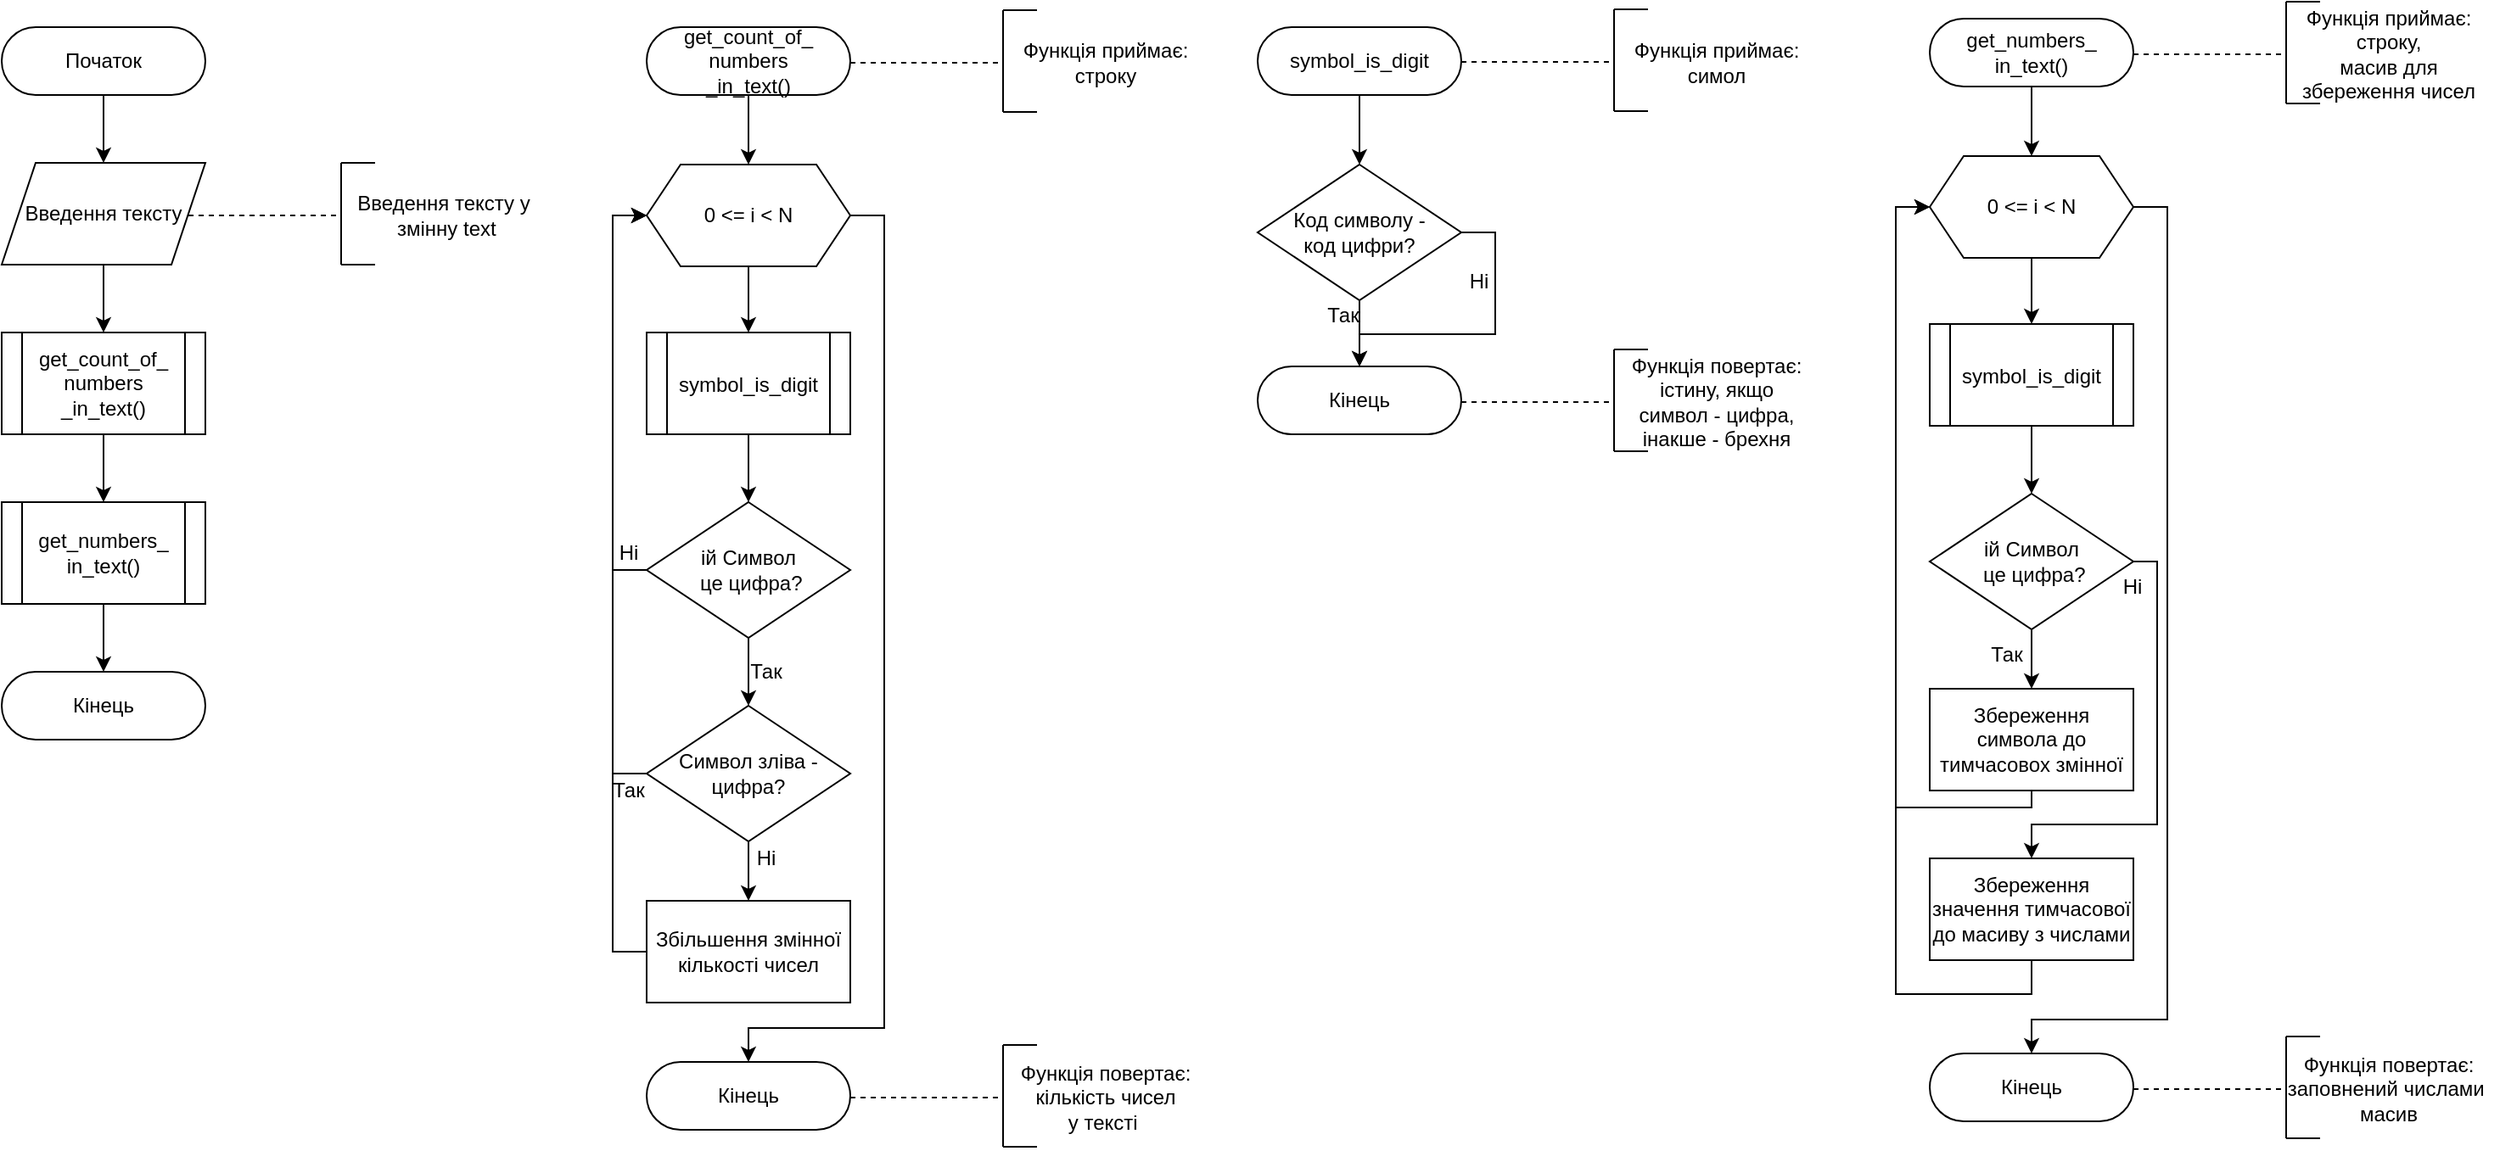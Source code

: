 <mxfile version="13.9.9" type="device"><diagram id="YR4Ir60AO3KB4IdDvbvG" name="Страница 1"><mxGraphModel dx="487" dy="282" grid="1" gridSize="10" guides="1" tooltips="1" connect="1" arrows="1" fold="1" page="1" pageScale="1" pageWidth="827" pageHeight="1169" math="0" shadow="0"><root><mxCell id="0"/><mxCell id="1" parent="0"/><mxCell id="NVFIzu6971Mx9-L01Tfx-3" style="edgeStyle=orthogonalEdgeStyle;rounded=0;orthogonalLoop=1;jettySize=auto;html=1;entryX=0.5;entryY=0;entryDx=0;entryDy=0;" edge="1" parent="1" source="NVFIzu6971Mx9-L01Tfx-1" target="NVFIzu6971Mx9-L01Tfx-2"><mxGeometry relative="1" as="geometry"/></mxCell><mxCell id="NVFIzu6971Mx9-L01Tfx-1" value="Початок" style="rounded=1;whiteSpace=wrap;html=1;arcSize=50;" vertex="1" parent="1"><mxGeometry x="60" y="40" width="120" height="40" as="geometry"/></mxCell><mxCell id="NVFIzu6971Mx9-L01Tfx-6" style="edgeStyle=orthogonalEdgeStyle;rounded=0;orthogonalLoop=1;jettySize=auto;html=1;entryX=0.5;entryY=0;entryDx=0;entryDy=0;" edge="1" parent="1" source="NVFIzu6971Mx9-L01Tfx-2" target="NVFIzu6971Mx9-L01Tfx-4"><mxGeometry relative="1" as="geometry"/></mxCell><mxCell id="NVFIzu6971Mx9-L01Tfx-2" value="Введення тексту" style="shape=parallelogram;perimeter=parallelogramPerimeter;whiteSpace=wrap;html=1;fixedSize=1;" vertex="1" parent="1"><mxGeometry x="60" y="120" width="120" height="60" as="geometry"/></mxCell><mxCell id="NVFIzu6971Mx9-L01Tfx-8" style="edgeStyle=orthogonalEdgeStyle;rounded=0;orthogonalLoop=1;jettySize=auto;html=1;entryX=0.5;entryY=0;entryDx=0;entryDy=0;" edge="1" parent="1" source="NVFIzu6971Mx9-L01Tfx-4" target="NVFIzu6971Mx9-L01Tfx-7"><mxGeometry relative="1" as="geometry"/></mxCell><mxCell id="NVFIzu6971Mx9-L01Tfx-4" value="get_count_of_&lt;br&gt;numbers&lt;br&gt;_in_text()" style="shape=process;whiteSpace=wrap;html=1;backgroundOutline=1;" vertex="1" parent="1"><mxGeometry x="60" y="220" width="120" height="60" as="geometry"/></mxCell><mxCell id="NVFIzu6971Mx9-L01Tfx-10" style="edgeStyle=orthogonalEdgeStyle;rounded=0;orthogonalLoop=1;jettySize=auto;html=1;entryX=0.5;entryY=0;entryDx=0;entryDy=0;" edge="1" parent="1" source="NVFIzu6971Mx9-L01Tfx-7" target="NVFIzu6971Mx9-L01Tfx-9"><mxGeometry relative="1" as="geometry"/></mxCell><mxCell id="NVFIzu6971Mx9-L01Tfx-7" value="get_numbers_&lt;br&gt;in_text()" style="shape=process;whiteSpace=wrap;html=1;backgroundOutline=1;" vertex="1" parent="1"><mxGeometry x="60" y="320" width="120" height="60" as="geometry"/></mxCell><mxCell id="NVFIzu6971Mx9-L01Tfx-9" value="Кінець" style="rounded=1;whiteSpace=wrap;html=1;arcSize=50;" vertex="1" parent="1"><mxGeometry x="60" y="420" width="120" height="40" as="geometry"/></mxCell><mxCell id="NVFIzu6971Mx9-L01Tfx-11" value="" style="endArrow=none;dashed=1;html=1;exitX=1;exitY=0.5;exitDx=0;exitDy=0;fontFamily=Times New Roman;fontSize=12;" edge="1" parent="1"><mxGeometry width="50" height="50" relative="1" as="geometry"><mxPoint x="170" y="151.0" as="sourcePoint"/><mxPoint x="260" y="151.0" as="targetPoint"/></mxGeometry></mxCell><mxCell id="NVFIzu6971Mx9-L01Tfx-12" value="" style="endArrow=none;html=1;fontFamily=Times New Roman;fontSize=12;" edge="1" parent="1"><mxGeometry width="50" height="50" relative="1" as="geometry"><mxPoint x="260" y="180" as="sourcePoint"/><mxPoint x="260" y="120" as="targetPoint"/><Array as="points"/></mxGeometry></mxCell><mxCell id="NVFIzu6971Mx9-L01Tfx-13" value="" style="endArrow=none;html=1;fontFamily=Times New Roman;fontSize=12;" edge="1" parent="1"><mxGeometry width="50" height="50" relative="1" as="geometry"><mxPoint x="260" y="180" as="sourcePoint"/><mxPoint x="280" y="180" as="targetPoint"/><Array as="points"><mxPoint x="280" y="180"/></Array></mxGeometry></mxCell><mxCell id="NVFIzu6971Mx9-L01Tfx-14" value="" style="endArrow=none;html=1;fontFamily=Times New Roman;fontSize=12;" edge="1" parent="1"><mxGeometry width="50" height="50" relative="1" as="geometry"><mxPoint x="260" y="120" as="sourcePoint"/><mxPoint x="280" y="120" as="targetPoint"/></mxGeometry></mxCell><mxCell id="NVFIzu6971Mx9-L01Tfx-15" value="Введення тексту у&lt;br&gt;&amp;nbsp;змінну text" style="text;html=1;align=center;verticalAlign=middle;resizable=0;points=[];autosize=1;" vertex="1" parent="1"><mxGeometry x="260" y="136" width="120" height="30" as="geometry"/></mxCell><mxCell id="NVFIzu6971Mx9-L01Tfx-24" style="edgeStyle=orthogonalEdgeStyle;rounded=0;orthogonalLoop=1;jettySize=auto;html=1;entryX=0.5;entryY=0;entryDx=0;entryDy=0;" edge="1" parent="1" source="NVFIzu6971Mx9-L01Tfx-17" target="NVFIzu6971Mx9-L01Tfx-23"><mxGeometry relative="1" as="geometry"/></mxCell><mxCell id="NVFIzu6971Mx9-L01Tfx-17" value="get_count_of_&lt;br&gt;numbers&lt;br&gt;_in_text()" style="rounded=1;whiteSpace=wrap;html=1;arcSize=50;" vertex="1" parent="1"><mxGeometry x="440" y="40" width="120" height="40" as="geometry"/></mxCell><mxCell id="NVFIzu6971Mx9-L01Tfx-18" value="" style="endArrow=none;dashed=1;html=1;exitX=1;exitY=0.5;exitDx=0;exitDy=0;fontFamily=Times New Roman;fontSize=12;" edge="1" parent="1"><mxGeometry width="50" height="50" relative="1" as="geometry"><mxPoint x="560" y="61.0" as="sourcePoint"/><mxPoint x="650" y="61.0" as="targetPoint"/></mxGeometry></mxCell><mxCell id="NVFIzu6971Mx9-L01Tfx-19" value="" style="endArrow=none;html=1;fontFamily=Times New Roman;fontSize=12;" edge="1" parent="1"><mxGeometry width="50" height="50" relative="1" as="geometry"><mxPoint x="650" y="90" as="sourcePoint"/><mxPoint x="650" y="30" as="targetPoint"/><Array as="points"/></mxGeometry></mxCell><mxCell id="NVFIzu6971Mx9-L01Tfx-20" value="" style="endArrow=none;html=1;fontFamily=Times New Roman;fontSize=12;" edge="1" parent="1"><mxGeometry width="50" height="50" relative="1" as="geometry"><mxPoint x="650" y="90" as="sourcePoint"/><mxPoint x="670" y="90" as="targetPoint"/><Array as="points"><mxPoint x="670" y="90.0"/></Array></mxGeometry></mxCell><mxCell id="NVFIzu6971Mx9-L01Tfx-21" value="" style="endArrow=none;html=1;fontFamily=Times New Roman;fontSize=12;" edge="1" parent="1"><mxGeometry width="50" height="50" relative="1" as="geometry"><mxPoint x="650" y="30" as="sourcePoint"/><mxPoint x="670" y="30" as="targetPoint"/></mxGeometry></mxCell><mxCell id="NVFIzu6971Mx9-L01Tfx-22" value="Функція приймає:&lt;br&gt;строку" style="text;html=1;align=center;verticalAlign=middle;resizable=0;points=[];autosize=1;" vertex="1" parent="1"><mxGeometry x="655" y="46.0" width="110" height="30" as="geometry"/></mxCell><mxCell id="NVFIzu6971Mx9-L01Tfx-26" style="edgeStyle=orthogonalEdgeStyle;rounded=0;orthogonalLoop=1;jettySize=auto;html=1;entryX=0.5;entryY=0;entryDx=0;entryDy=0;" edge="1" parent="1" source="NVFIzu6971Mx9-L01Tfx-23"><mxGeometry relative="1" as="geometry"><mxPoint x="500" y="220" as="targetPoint"/></mxGeometry></mxCell><mxCell id="NVFIzu6971Mx9-L01Tfx-47" style="edgeStyle=orthogonalEdgeStyle;rounded=0;orthogonalLoop=1;jettySize=auto;html=1;entryX=0.5;entryY=0;entryDx=0;entryDy=0;" edge="1" parent="1" source="NVFIzu6971Mx9-L01Tfx-23" target="NVFIzu6971Mx9-L01Tfx-46"><mxGeometry relative="1" as="geometry"><Array as="points"><mxPoint x="580" y="151"/><mxPoint x="580" y="630"/><mxPoint x="500" y="630"/></Array></mxGeometry></mxCell><mxCell id="NVFIzu6971Mx9-L01Tfx-23" value="0 &amp;lt;= i &amp;lt; N" style="shape=hexagon;perimeter=hexagonPerimeter2;whiteSpace=wrap;html=1;fixedSize=1;" vertex="1" parent="1"><mxGeometry x="440" y="121" width="120" height="60" as="geometry"/></mxCell><mxCell id="NVFIzu6971Mx9-L01Tfx-29" style="edgeStyle=orthogonalEdgeStyle;rounded=0;orthogonalLoop=1;jettySize=auto;html=1;entryX=0.5;entryY=0;entryDx=0;entryDy=0;" edge="1" parent="1" source="NVFIzu6971Mx9-L01Tfx-27" target="NVFIzu6971Mx9-L01Tfx-28"><mxGeometry relative="1" as="geometry"/></mxCell><mxCell id="NVFIzu6971Mx9-L01Tfx-27" value="&lt;div style=&quot;line-height: 16px&quot;&gt;&lt;span style=&quot;background-color: rgb(255 , 255 , 255)&quot;&gt;symbol_is_digit&lt;/span&gt;&lt;/div&gt;" style="shape=process;whiteSpace=wrap;html=1;backgroundOutline=1;" vertex="1" parent="1"><mxGeometry x="440" y="220" width="120" height="60" as="geometry"/></mxCell><mxCell id="NVFIzu6971Mx9-L01Tfx-31" style="edgeStyle=orthogonalEdgeStyle;rounded=0;orthogonalLoop=1;jettySize=auto;html=1;entryX=0.5;entryY=0;entryDx=0;entryDy=0;" edge="1" parent="1" source="NVFIzu6971Mx9-L01Tfx-28" target="NVFIzu6971Mx9-L01Tfx-30"><mxGeometry relative="1" as="geometry"/></mxCell><mxCell id="NVFIzu6971Mx9-L01Tfx-42" style="edgeStyle=orthogonalEdgeStyle;rounded=0;orthogonalLoop=1;jettySize=auto;html=1;entryX=0;entryY=0.5;entryDx=0;entryDy=0;" edge="1" parent="1" source="NVFIzu6971Mx9-L01Tfx-28" target="NVFIzu6971Mx9-L01Tfx-23"><mxGeometry relative="1" as="geometry"><Array as="points"><mxPoint x="420" y="360"/><mxPoint x="420" y="151"/></Array></mxGeometry></mxCell><mxCell id="NVFIzu6971Mx9-L01Tfx-28" value="iй Символ&lt;br&gt;&amp;nbsp;це цифра?" style="rhombus;whiteSpace=wrap;html=1;" vertex="1" parent="1"><mxGeometry x="440" y="320" width="120" height="80" as="geometry"/></mxCell><mxCell id="NVFIzu6971Mx9-L01Tfx-32" style="edgeStyle=orthogonalEdgeStyle;rounded=0;orthogonalLoop=1;jettySize=auto;html=1;entryX=0;entryY=0.5;entryDx=0;entryDy=0;" edge="1" parent="1" source="NVFIzu6971Mx9-L01Tfx-30" target="NVFIzu6971Mx9-L01Tfx-23"><mxGeometry relative="1" as="geometry"><Array as="points"><mxPoint x="420" y="480"/><mxPoint x="420" y="151"/></Array></mxGeometry></mxCell><mxCell id="NVFIzu6971Mx9-L01Tfx-39" style="edgeStyle=orthogonalEdgeStyle;rounded=0;orthogonalLoop=1;jettySize=auto;html=1;entryX=0.5;entryY=0;entryDx=0;entryDy=0;" edge="1" parent="1" source="NVFIzu6971Mx9-L01Tfx-30" target="NVFIzu6971Mx9-L01Tfx-37"><mxGeometry relative="1" as="geometry"/></mxCell><mxCell id="NVFIzu6971Mx9-L01Tfx-30" value="Символ зліва -&lt;br&gt;цифра?" style="rhombus;whiteSpace=wrap;html=1;" vertex="1" parent="1"><mxGeometry x="440" y="440" width="120" height="80" as="geometry"/></mxCell><mxCell id="NVFIzu6971Mx9-L01Tfx-35" value="Так" style="text;html=1;align=center;verticalAlign=middle;resizable=0;points=[];autosize=1;" vertex="1" parent="1"><mxGeometry x="414" y="480" width="30" height="20" as="geometry"/></mxCell><mxCell id="NVFIzu6971Mx9-L01Tfx-36" value="Так" style="text;html=1;align=center;verticalAlign=middle;resizable=0;points=[];autosize=1;" vertex="1" parent="1"><mxGeometry x="495" y="410" width="30" height="20" as="geometry"/></mxCell><mxCell id="NVFIzu6971Mx9-L01Tfx-45" style="edgeStyle=orthogonalEdgeStyle;rounded=0;orthogonalLoop=1;jettySize=auto;html=1;entryX=0;entryY=0.5;entryDx=0;entryDy=0;" edge="1" parent="1" source="NVFIzu6971Mx9-L01Tfx-37" target="NVFIzu6971Mx9-L01Tfx-23"><mxGeometry relative="1" as="geometry"><Array as="points"><mxPoint x="420" y="585"/><mxPoint x="420" y="151"/></Array></mxGeometry></mxCell><mxCell id="NVFIzu6971Mx9-L01Tfx-37" value="Збільшення змінної кількості чисел" style="rounded=0;whiteSpace=wrap;html=1;" vertex="1" parent="1"><mxGeometry x="440" y="555" width="120" height="60" as="geometry"/></mxCell><mxCell id="NVFIzu6971Mx9-L01Tfx-40" value="Ні" style="text;html=1;align=center;verticalAlign=middle;resizable=0;points=[];autosize=1;" vertex="1" parent="1"><mxGeometry x="495" y="520" width="30" height="20" as="geometry"/></mxCell><mxCell id="NVFIzu6971Mx9-L01Tfx-43" value="Ні" style="text;html=1;align=center;verticalAlign=middle;resizable=0;points=[];autosize=1;" vertex="1" parent="1"><mxGeometry x="414" y="340" width="30" height="20" as="geometry"/></mxCell><mxCell id="NVFIzu6971Mx9-L01Tfx-46" value="Кінець" style="rounded=1;whiteSpace=wrap;html=1;arcSize=50;" vertex="1" parent="1"><mxGeometry x="440" y="650" width="120" height="40" as="geometry"/></mxCell><mxCell id="NVFIzu6971Mx9-L01Tfx-48" value="" style="endArrow=none;dashed=1;html=1;exitX=1;exitY=0.5;exitDx=0;exitDy=0;fontFamily=Times New Roman;fontSize=12;" edge="1" parent="1"><mxGeometry width="50" height="50" relative="1" as="geometry"><mxPoint x="560" y="671" as="sourcePoint"/><mxPoint x="650" y="671" as="targetPoint"/></mxGeometry></mxCell><mxCell id="NVFIzu6971Mx9-L01Tfx-49" value="" style="endArrow=none;html=1;fontFamily=Times New Roman;fontSize=12;" edge="1" parent="1"><mxGeometry width="50" height="50" relative="1" as="geometry"><mxPoint x="650" y="700" as="sourcePoint"/><mxPoint x="650" y="640" as="targetPoint"/><Array as="points"/></mxGeometry></mxCell><mxCell id="NVFIzu6971Mx9-L01Tfx-50" value="" style="endArrow=none;html=1;fontFamily=Times New Roman;fontSize=12;" edge="1" parent="1"><mxGeometry width="50" height="50" relative="1" as="geometry"><mxPoint x="650" y="700" as="sourcePoint"/><mxPoint x="670" y="700" as="targetPoint"/><Array as="points"><mxPoint x="670" y="700"/></Array></mxGeometry></mxCell><mxCell id="NVFIzu6971Mx9-L01Tfx-51" value="" style="endArrow=none;html=1;fontFamily=Times New Roman;fontSize=12;" edge="1" parent="1"><mxGeometry width="50" height="50" relative="1" as="geometry"><mxPoint x="650" y="640" as="sourcePoint"/><mxPoint x="670" y="640" as="targetPoint"/></mxGeometry></mxCell><mxCell id="NVFIzu6971Mx9-L01Tfx-52" value="Функція повертає:&lt;br&gt;кількість чисел &lt;br&gt;у тексті&amp;nbsp;" style="text;html=1;align=center;verticalAlign=middle;resizable=0;points=[];autosize=1;" vertex="1" parent="1"><mxGeometry x="650" y="646" width="120" height="50" as="geometry"/></mxCell><mxCell id="NVFIzu6971Mx9-L01Tfx-55" style="edgeStyle=orthogonalEdgeStyle;rounded=0;orthogonalLoop=1;jettySize=auto;html=1;entryX=0.5;entryY=0;entryDx=0;entryDy=0;" edge="1" parent="1" source="NVFIzu6971Mx9-L01Tfx-53" target="NVFIzu6971Mx9-L01Tfx-54"><mxGeometry relative="1" as="geometry"/></mxCell><mxCell id="NVFIzu6971Mx9-L01Tfx-53" value="&lt;span style=&quot;background-color: rgb(255 , 255 , 255)&quot;&gt;symbol_is_digit&lt;/span&gt;" style="rounded=1;whiteSpace=wrap;html=1;arcSize=50;" vertex="1" parent="1"><mxGeometry x="800" y="40" width="120" height="40" as="geometry"/></mxCell><mxCell id="NVFIzu6971Mx9-L01Tfx-57" style="edgeStyle=orthogonalEdgeStyle;rounded=0;orthogonalLoop=1;jettySize=auto;html=1;entryX=0.5;entryY=0;entryDx=0;entryDy=0;" edge="1" parent="1" source="NVFIzu6971Mx9-L01Tfx-54" target="NVFIzu6971Mx9-L01Tfx-56"><mxGeometry relative="1" as="geometry"/></mxCell><mxCell id="NVFIzu6971Mx9-L01Tfx-58" style="edgeStyle=orthogonalEdgeStyle;rounded=0;orthogonalLoop=1;jettySize=auto;html=1;entryX=0.5;entryY=0;entryDx=0;entryDy=0;" edge="1" parent="1" source="NVFIzu6971Mx9-L01Tfx-54" target="NVFIzu6971Mx9-L01Tfx-56"><mxGeometry relative="1" as="geometry"><Array as="points"><mxPoint x="940" y="161"/><mxPoint x="940" y="221"/><mxPoint x="860" y="221"/></Array></mxGeometry></mxCell><mxCell id="NVFIzu6971Mx9-L01Tfx-54" value="Код символу -&lt;br&gt;код цифри?" style="rhombus;whiteSpace=wrap;html=1;" vertex="1" parent="1"><mxGeometry x="800" y="121" width="120" height="80" as="geometry"/></mxCell><mxCell id="NVFIzu6971Mx9-L01Tfx-56" value="Кінець" style="rounded=1;whiteSpace=wrap;html=1;arcSize=50;" vertex="1" parent="1"><mxGeometry x="800" y="240" width="120" height="40" as="geometry"/></mxCell><mxCell id="NVFIzu6971Mx9-L01Tfx-59" value="Так" style="text;html=1;align=center;verticalAlign=middle;resizable=0;points=[];autosize=1;" vertex="1" parent="1"><mxGeometry x="835" y="200" width="30" height="20" as="geometry"/></mxCell><mxCell id="NVFIzu6971Mx9-L01Tfx-60" value="Ні" style="text;html=1;align=center;verticalAlign=middle;resizable=0;points=[];autosize=1;" vertex="1" parent="1"><mxGeometry x="915" y="180" width="30" height="20" as="geometry"/></mxCell><mxCell id="NVFIzu6971Mx9-L01Tfx-61" value="" style="endArrow=none;dashed=1;html=1;exitX=1;exitY=0.5;exitDx=0;exitDy=0;fontFamily=Times New Roman;fontSize=12;" edge="1" parent="1"><mxGeometry width="50" height="50" relative="1" as="geometry"><mxPoint x="920" y="261.0" as="sourcePoint"/><mxPoint x="1010" y="261.0" as="targetPoint"/></mxGeometry></mxCell><mxCell id="NVFIzu6971Mx9-L01Tfx-62" value="" style="endArrow=none;html=1;fontFamily=Times New Roman;fontSize=12;" edge="1" parent="1"><mxGeometry width="50" height="50" relative="1" as="geometry"><mxPoint x="1010" y="290" as="sourcePoint"/><mxPoint x="1010" y="230" as="targetPoint"/><Array as="points"/></mxGeometry></mxCell><mxCell id="NVFIzu6971Mx9-L01Tfx-63" value="" style="endArrow=none;html=1;fontFamily=Times New Roman;fontSize=12;" edge="1" parent="1"><mxGeometry width="50" height="50" relative="1" as="geometry"><mxPoint x="1010" y="290" as="sourcePoint"/><mxPoint x="1030" y="290" as="targetPoint"/><Array as="points"><mxPoint x="1030" y="290"/></Array></mxGeometry></mxCell><mxCell id="NVFIzu6971Mx9-L01Tfx-64" value="" style="endArrow=none;html=1;fontFamily=Times New Roman;fontSize=12;" edge="1" parent="1"><mxGeometry width="50" height="50" relative="1" as="geometry"><mxPoint x="1010" y="230" as="sourcePoint"/><mxPoint x="1030" y="230" as="targetPoint"/></mxGeometry></mxCell><mxCell id="NVFIzu6971Mx9-L01Tfx-65" value="Функція повертає:&lt;br&gt;істину, якщо &lt;br&gt;символ - цифра,&lt;br&gt;інакше - брехня" style="text;html=1;align=center;verticalAlign=middle;resizable=0;points=[];autosize=1;" vertex="1" parent="1"><mxGeometry x="1010" y="231" width="120" height="60" as="geometry"/></mxCell><mxCell id="NVFIzu6971Mx9-L01Tfx-66" value="" style="endArrow=none;dashed=1;html=1;exitX=1;exitY=0.5;exitDx=0;exitDy=0;fontFamily=Times New Roman;fontSize=12;" edge="1" parent="1"><mxGeometry width="50" height="50" relative="1" as="geometry"><mxPoint x="920" y="60.5" as="sourcePoint"/><mxPoint x="1010" y="60.5" as="targetPoint"/></mxGeometry></mxCell><mxCell id="NVFIzu6971Mx9-L01Tfx-67" value="" style="endArrow=none;html=1;fontFamily=Times New Roman;fontSize=12;" edge="1" parent="1"><mxGeometry width="50" height="50" relative="1" as="geometry"><mxPoint x="1010" y="89.5" as="sourcePoint"/><mxPoint x="1010" y="29.5" as="targetPoint"/><Array as="points"/></mxGeometry></mxCell><mxCell id="NVFIzu6971Mx9-L01Tfx-68" value="" style="endArrow=none;html=1;fontFamily=Times New Roman;fontSize=12;" edge="1" parent="1"><mxGeometry width="50" height="50" relative="1" as="geometry"><mxPoint x="1010" y="89.5" as="sourcePoint"/><mxPoint x="1030" y="89.5" as="targetPoint"/><Array as="points"><mxPoint x="1030" y="89.5"/></Array></mxGeometry></mxCell><mxCell id="NVFIzu6971Mx9-L01Tfx-69" value="" style="endArrow=none;html=1;fontFamily=Times New Roman;fontSize=12;" edge="1" parent="1"><mxGeometry width="50" height="50" relative="1" as="geometry"><mxPoint x="1010" y="29.5" as="sourcePoint"/><mxPoint x="1030" y="29.5" as="targetPoint"/></mxGeometry></mxCell><mxCell id="NVFIzu6971Mx9-L01Tfx-70" value="Функція приймає:&lt;br&gt;симол" style="text;html=1;align=center;verticalAlign=middle;resizable=0;points=[];autosize=1;" vertex="1" parent="1"><mxGeometry x="1015" y="45.5" width="110" height="30" as="geometry"/></mxCell><mxCell id="NVFIzu6971Mx9-L01Tfx-71" style="edgeStyle=orthogonalEdgeStyle;rounded=0;orthogonalLoop=1;jettySize=auto;html=1;entryX=0.5;entryY=0;entryDx=0;entryDy=0;" edge="1" parent="1" source="NVFIzu6971Mx9-L01Tfx-72" target="NVFIzu6971Mx9-L01Tfx-80"><mxGeometry relative="1" as="geometry"/></mxCell><mxCell id="NVFIzu6971Mx9-L01Tfx-72" value="get_numbers_&lt;br&gt;in_text()" style="rounded=1;whiteSpace=wrap;html=1;arcSize=50;" vertex="1" parent="1"><mxGeometry x="1196" y="35" width="120" height="40" as="geometry"/></mxCell><mxCell id="NVFIzu6971Mx9-L01Tfx-73" value="" style="endArrow=none;dashed=1;html=1;exitX=1;exitY=0.5;exitDx=0;exitDy=0;fontFamily=Times New Roman;fontSize=12;" edge="1" parent="1"><mxGeometry width="50" height="50" relative="1" as="geometry"><mxPoint x="1316" y="56" as="sourcePoint"/><mxPoint x="1406" y="56" as="targetPoint"/></mxGeometry></mxCell><mxCell id="NVFIzu6971Mx9-L01Tfx-74" value="" style="endArrow=none;html=1;fontFamily=Times New Roman;fontSize=12;" edge="1" parent="1"><mxGeometry width="50" height="50" relative="1" as="geometry"><mxPoint x="1406" y="85" as="sourcePoint"/><mxPoint x="1406" y="25" as="targetPoint"/><Array as="points"/></mxGeometry></mxCell><mxCell id="NVFIzu6971Mx9-L01Tfx-75" value="" style="endArrow=none;html=1;fontFamily=Times New Roman;fontSize=12;" edge="1" parent="1"><mxGeometry width="50" height="50" relative="1" as="geometry"><mxPoint x="1406" y="85" as="sourcePoint"/><mxPoint x="1426" y="85" as="targetPoint"/><Array as="points"><mxPoint x="1426" y="85.0"/></Array></mxGeometry></mxCell><mxCell id="NVFIzu6971Mx9-L01Tfx-76" value="" style="endArrow=none;html=1;fontFamily=Times New Roman;fontSize=12;" edge="1" parent="1"><mxGeometry width="50" height="50" relative="1" as="geometry"><mxPoint x="1406" y="25" as="sourcePoint"/><mxPoint x="1426" y="25" as="targetPoint"/></mxGeometry></mxCell><mxCell id="NVFIzu6971Mx9-L01Tfx-77" value="Функція приймає:&lt;br&gt;строку,&lt;br&gt;масив для &lt;br&gt;збереження чисел" style="text;html=1;align=center;verticalAlign=middle;resizable=0;points=[];autosize=1;" vertex="1" parent="1"><mxGeometry x="1406" y="26.0" width="120" height="60" as="geometry"/></mxCell><mxCell id="NVFIzu6971Mx9-L01Tfx-78" style="edgeStyle=orthogonalEdgeStyle;rounded=0;orthogonalLoop=1;jettySize=auto;html=1;entryX=0.5;entryY=0;entryDx=0;entryDy=0;" edge="1" parent="1" source="NVFIzu6971Mx9-L01Tfx-80"><mxGeometry relative="1" as="geometry"><mxPoint x="1256" y="215" as="targetPoint"/></mxGeometry></mxCell><mxCell id="NVFIzu6971Mx9-L01Tfx-79" style="edgeStyle=orthogonalEdgeStyle;rounded=0;orthogonalLoop=1;jettySize=auto;html=1;entryX=0.5;entryY=0;entryDx=0;entryDy=0;" edge="1" parent="1" source="NVFIzu6971Mx9-L01Tfx-80" target="NVFIzu6971Mx9-L01Tfx-95"><mxGeometry relative="1" as="geometry"><Array as="points"><mxPoint x="1336" y="146"/><mxPoint x="1336" y="625"/><mxPoint x="1256" y="625"/></Array></mxGeometry></mxCell><mxCell id="NVFIzu6971Mx9-L01Tfx-80" value="0 &amp;lt;= i &amp;lt; N" style="shape=hexagon;perimeter=hexagonPerimeter2;whiteSpace=wrap;html=1;fixedSize=1;" vertex="1" parent="1"><mxGeometry x="1196" y="116" width="120" height="60" as="geometry"/></mxCell><mxCell id="NVFIzu6971Mx9-L01Tfx-81" style="edgeStyle=orthogonalEdgeStyle;rounded=0;orthogonalLoop=1;jettySize=auto;html=1;entryX=0.5;entryY=0;entryDx=0;entryDy=0;" edge="1" parent="1" source="NVFIzu6971Mx9-L01Tfx-82" target="NVFIzu6971Mx9-L01Tfx-85"><mxGeometry relative="1" as="geometry"/></mxCell><mxCell id="NVFIzu6971Mx9-L01Tfx-82" value="&lt;div style=&quot;line-height: 16px&quot;&gt;&lt;span style=&quot;background-color: rgb(255 , 255 , 255)&quot;&gt;symbol_is_digit&lt;/span&gt;&lt;/div&gt;" style="shape=process;whiteSpace=wrap;html=1;backgroundOutline=1;" vertex="1" parent="1"><mxGeometry x="1196" y="215" width="120" height="60" as="geometry"/></mxCell><mxCell id="NVFIzu6971Mx9-L01Tfx-101" style="edgeStyle=orthogonalEdgeStyle;rounded=0;orthogonalLoop=1;jettySize=auto;html=1;entryX=0.5;entryY=0;entryDx=0;entryDy=0;" edge="1" parent="1" source="NVFIzu6971Mx9-L01Tfx-85" target="NVFIzu6971Mx9-L01Tfx-92"><mxGeometry relative="1" as="geometry"/></mxCell><mxCell id="NVFIzu6971Mx9-L01Tfx-105" style="edgeStyle=orthogonalEdgeStyle;rounded=0;orthogonalLoop=1;jettySize=auto;html=1;entryX=0.5;entryY=0;entryDx=0;entryDy=0;" edge="1" parent="1" source="NVFIzu6971Mx9-L01Tfx-85" target="NVFIzu6971Mx9-L01Tfx-104"><mxGeometry relative="1" as="geometry"><Array as="points"><mxPoint x="1330" y="355"/><mxPoint x="1330" y="510"/><mxPoint x="1256" y="510"/></Array></mxGeometry></mxCell><mxCell id="NVFIzu6971Mx9-L01Tfx-85" value="iй Символ&lt;br&gt;&amp;nbsp;це цифра?" style="rhombus;whiteSpace=wrap;html=1;" vertex="1" parent="1"><mxGeometry x="1196" y="315" width="120" height="80" as="geometry"/></mxCell><mxCell id="NVFIzu6971Mx9-L01Tfx-107" style="edgeStyle=orthogonalEdgeStyle;rounded=0;orthogonalLoop=1;jettySize=auto;html=1;entryX=0;entryY=0.5;entryDx=0;entryDy=0;" edge="1" parent="1" source="NVFIzu6971Mx9-L01Tfx-92" target="NVFIzu6971Mx9-L01Tfx-80"><mxGeometry relative="1" as="geometry"><Array as="points"><mxPoint x="1256" y="500"/><mxPoint x="1176" y="500"/><mxPoint x="1176" y="146"/></Array></mxGeometry></mxCell><mxCell id="NVFIzu6971Mx9-L01Tfx-92" value="Збереження символа до тимчасовох змінної" style="rounded=0;whiteSpace=wrap;html=1;" vertex="1" parent="1"><mxGeometry x="1196" y="430" width="120" height="60" as="geometry"/></mxCell><mxCell id="NVFIzu6971Mx9-L01Tfx-95" value="Кінець" style="rounded=1;whiteSpace=wrap;html=1;arcSize=50;" vertex="1" parent="1"><mxGeometry x="1196" y="645" width="120" height="40" as="geometry"/></mxCell><mxCell id="NVFIzu6971Mx9-L01Tfx-96" value="" style="endArrow=none;dashed=1;html=1;exitX=1;exitY=0.5;exitDx=0;exitDy=0;fontFamily=Times New Roman;fontSize=12;" edge="1" parent="1"><mxGeometry width="50" height="50" relative="1" as="geometry"><mxPoint x="1316" y="666" as="sourcePoint"/><mxPoint x="1406" y="666" as="targetPoint"/></mxGeometry></mxCell><mxCell id="NVFIzu6971Mx9-L01Tfx-97" value="" style="endArrow=none;html=1;fontFamily=Times New Roman;fontSize=12;" edge="1" parent="1"><mxGeometry width="50" height="50" relative="1" as="geometry"><mxPoint x="1406" y="695" as="sourcePoint"/><mxPoint x="1406" y="635" as="targetPoint"/><Array as="points"/></mxGeometry></mxCell><mxCell id="NVFIzu6971Mx9-L01Tfx-98" value="" style="endArrow=none;html=1;fontFamily=Times New Roman;fontSize=12;" edge="1" parent="1"><mxGeometry width="50" height="50" relative="1" as="geometry"><mxPoint x="1406" y="695" as="sourcePoint"/><mxPoint x="1426" y="695" as="targetPoint"/><Array as="points"><mxPoint x="1426" y="695"/></Array></mxGeometry></mxCell><mxCell id="NVFIzu6971Mx9-L01Tfx-99" value="" style="endArrow=none;html=1;fontFamily=Times New Roman;fontSize=12;" edge="1" parent="1"><mxGeometry width="50" height="50" relative="1" as="geometry"><mxPoint x="1406" y="635" as="sourcePoint"/><mxPoint x="1426" y="635" as="targetPoint"/></mxGeometry></mxCell><mxCell id="NVFIzu6971Mx9-L01Tfx-100" value="Функція повертає:&lt;br&gt;заповнений числами&amp;nbsp;&lt;br&gt;масив" style="text;html=1;align=center;verticalAlign=middle;resizable=0;points=[];autosize=1;" vertex="1" parent="1"><mxGeometry x="1401" y="641" width="130" height="50" as="geometry"/></mxCell><mxCell id="NVFIzu6971Mx9-L01Tfx-102" value="Так" style="text;html=1;align=center;verticalAlign=middle;resizable=0;points=[];autosize=1;" vertex="1" parent="1"><mxGeometry x="1226" y="400" width="30" height="20" as="geometry"/></mxCell><mxCell id="NVFIzu6971Mx9-L01Tfx-108" style="edgeStyle=orthogonalEdgeStyle;rounded=0;orthogonalLoop=1;jettySize=auto;html=1;entryX=0;entryY=0.5;entryDx=0;entryDy=0;" edge="1" parent="1" source="NVFIzu6971Mx9-L01Tfx-104" target="NVFIzu6971Mx9-L01Tfx-80"><mxGeometry relative="1" as="geometry"><Array as="points"><mxPoint x="1256" y="610"/><mxPoint x="1176" y="610"/><mxPoint x="1176" y="146"/></Array></mxGeometry></mxCell><mxCell id="NVFIzu6971Mx9-L01Tfx-104" value="Збереження значення тимчасової до масиву з числами" style="rounded=0;whiteSpace=wrap;html=1;" vertex="1" parent="1"><mxGeometry x="1196" y="530" width="120" height="60" as="geometry"/></mxCell><mxCell id="NVFIzu6971Mx9-L01Tfx-106" value="Ні" style="text;html=1;align=center;verticalAlign=middle;resizable=0;points=[];autosize=1;" vertex="1" parent="1"><mxGeometry x="1300" y="360" width="30" height="20" as="geometry"/></mxCell></root></mxGraphModel></diagram></mxfile>